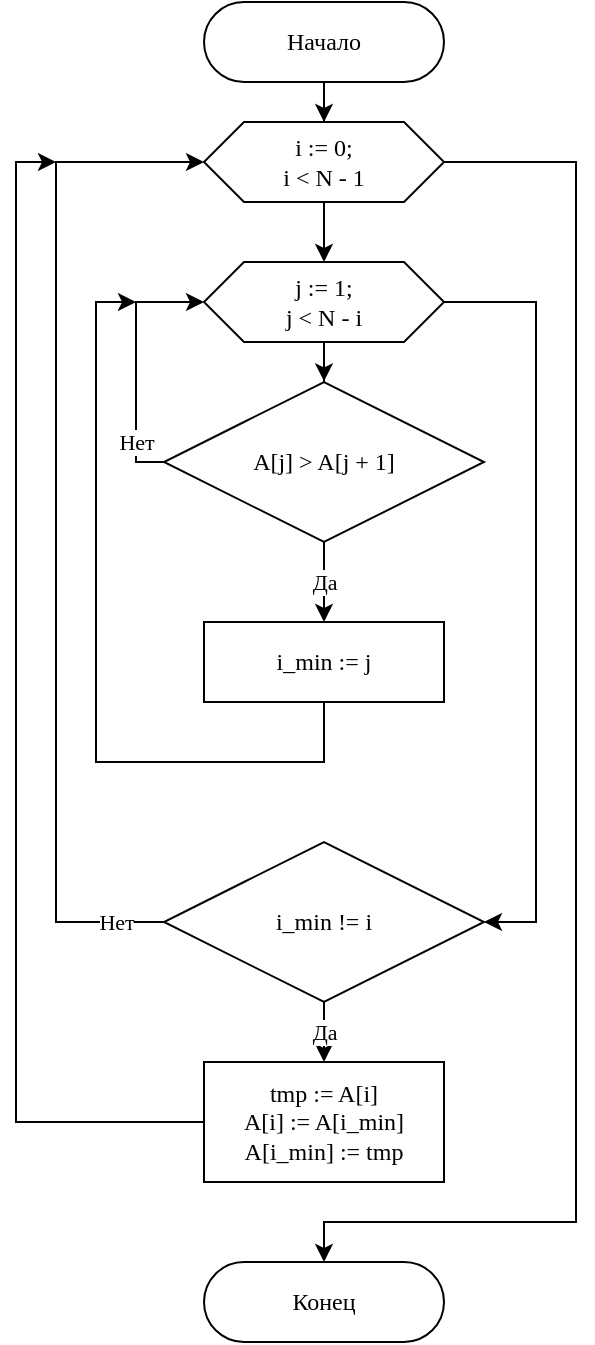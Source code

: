 <mxfile version="14.0.1" type="github">
  <diagram id="jJN2-YR1qqHn-e9BybVK" name="Page-1">
    <mxGraphModel dx="681" dy="482" grid="1" gridSize="10" guides="1" tooltips="1" connect="1" arrows="1" fold="1" page="1" pageScale="1" pageWidth="827" pageHeight="1169" background="none" math="0" shadow="0">
      <root>
        <mxCell id="0" />
        <mxCell id="1" parent="0" />
        <mxCell id="ewhmWZQ15t1gIjezQmMT-1" value="" style="edgeStyle=orthogonalEdgeStyle;rounded=0;orthogonalLoop=1;jettySize=auto;html=1;fontFamily=Consolas;" edge="1" parent="1" source="ewhmWZQ15t1gIjezQmMT-2" target="ewhmWZQ15t1gIjezQmMT-5">
          <mxGeometry relative="1" as="geometry" />
        </mxCell>
        <mxCell id="ewhmWZQ15t1gIjezQmMT-2" value="Начало" style="rounded=1;whiteSpace=wrap;html=1;arcSize=50;fontFamily=Consolas;" vertex="1" parent="1">
          <mxGeometry x="368" y="40" width="120" height="40" as="geometry" />
        </mxCell>
        <mxCell id="ewhmWZQ15t1gIjezQmMT-3" value="" style="edgeStyle=orthogonalEdgeStyle;rounded=0;orthogonalLoop=1;jettySize=auto;html=1;fontFamily=Consolas;entryX=0.5;entryY=0;entryDx=0;entryDy=0;" edge="1" parent="1" source="ewhmWZQ15t1gIjezQmMT-5" target="ewhmWZQ15t1gIjezQmMT-10">
          <mxGeometry relative="1" as="geometry">
            <mxPoint x="428.029" y="160" as="targetPoint" />
          </mxGeometry>
        </mxCell>
        <mxCell id="ewhmWZQ15t1gIjezQmMT-4" style="edgeStyle=orthogonalEdgeStyle;rounded=0;orthogonalLoop=1;jettySize=auto;html=1;fontFamily=Consolas;entryX=0.5;entryY=0;entryDx=0;entryDy=0;" edge="1" parent="1" source="ewhmWZQ15t1gIjezQmMT-5" target="ewhmWZQ15t1gIjezQmMT-21">
          <mxGeometry relative="1" as="geometry">
            <mxPoint x="434" y="670" as="targetPoint" />
            <Array as="points">
              <mxPoint x="554" y="120" />
              <mxPoint x="554" y="650" />
              <mxPoint x="428" y="650" />
            </Array>
          </mxGeometry>
        </mxCell>
        <mxCell id="ewhmWZQ15t1gIjezQmMT-5" value="&lt;div&gt;i := 0;&lt;/div&gt;&lt;div&gt;i &amp;lt; N - 1&lt;/div&gt;" style="shape=hexagon;perimeter=hexagonPerimeter2;whiteSpace=wrap;html=1;fixedSize=1;rounded=1;fontFamily=Consolas;arcSize=0;" vertex="1" parent="1">
          <mxGeometry x="368" y="100" width="120" height="40" as="geometry" />
        </mxCell>
        <mxCell id="ewhmWZQ15t1gIjezQmMT-8" value="" style="edgeStyle=orthogonalEdgeStyle;rounded=0;orthogonalLoop=1;jettySize=auto;html=1;fontFamily=Consolas;entryX=0.5;entryY=-0.004;entryDx=0;entryDy=0;entryPerimeter=0;" edge="1" parent="1" source="ewhmWZQ15t1gIjezQmMT-10" target="ewhmWZQ15t1gIjezQmMT-13">
          <mxGeometry relative="1" as="geometry">
            <mxPoint x="428.0" y="270.0" as="targetPoint" />
            <Array as="points" />
          </mxGeometry>
        </mxCell>
        <mxCell id="ewhmWZQ15t1gIjezQmMT-9" style="edgeStyle=orthogonalEdgeStyle;rounded=0;orthogonalLoop=1;jettySize=auto;html=1;fontFamily=Consolas;entryX=1;entryY=0.5;entryDx=0;entryDy=0;exitX=1;exitY=0.5;exitDx=0;exitDy=0;" edge="1" parent="1" source="ewhmWZQ15t1gIjezQmMT-10" target="ewhmWZQ15t1gIjezQmMT-18">
          <mxGeometry relative="1" as="geometry">
            <mxPoint x="534" y="500" as="targetPoint" />
            <Array as="points">
              <mxPoint x="534" y="190" />
              <mxPoint x="534" y="500" />
            </Array>
          </mxGeometry>
        </mxCell>
        <mxCell id="ewhmWZQ15t1gIjezQmMT-10" value="&lt;div&gt;j := 1;&lt;/div&gt;&lt;div&gt;j &amp;lt; N - i&lt;br&gt;&lt;/div&gt;" style="shape=hexagon;perimeter=hexagonPerimeter2;whiteSpace=wrap;html=1;fixedSize=1;rounded=1;fontFamily=Consolas;arcSize=0;" vertex="1" parent="1">
          <mxGeometry x="368" y="170" width="120" height="40" as="geometry" />
        </mxCell>
        <mxCell id="ewhmWZQ15t1gIjezQmMT-11" value="Да" style="edgeStyle=orthogonalEdgeStyle;rounded=0;orthogonalLoop=1;jettySize=auto;html=1;fontFamily=Consolas;" edge="1" parent="1" source="ewhmWZQ15t1gIjezQmMT-13" target="ewhmWZQ15t1gIjezQmMT-15">
          <mxGeometry relative="1" as="geometry" />
        </mxCell>
        <mxCell id="ewhmWZQ15t1gIjezQmMT-12" value="&lt;div&gt;Нет&lt;/div&gt;" style="edgeStyle=orthogonalEdgeStyle;rounded=0;orthogonalLoop=1;jettySize=auto;html=1;fontFamily=Consolas;entryX=0;entryY=0.5;entryDx=0;entryDy=0;exitX=0;exitY=0.5;exitDx=0;exitDy=0;" edge="1" parent="1" source="ewhmWZQ15t1gIjezQmMT-13" target="ewhmWZQ15t1gIjezQmMT-10">
          <mxGeometry x="-0.625" relative="1" as="geometry">
            <mxPoint x="344" y="120" as="targetPoint" />
            <Array as="points">
              <mxPoint x="334" y="270" />
              <mxPoint x="334" y="190" />
            </Array>
            <mxPoint as="offset" />
          </mxGeometry>
        </mxCell>
        <mxCell id="ewhmWZQ15t1gIjezQmMT-13" value="A[j] &amp;gt; A[j + 1]" style="rhombus;whiteSpace=wrap;html=1;rounded=1;fontFamily=Consolas;arcSize=0;" vertex="1" parent="1">
          <mxGeometry x="348" y="230" width="160" height="80" as="geometry" />
        </mxCell>
        <mxCell id="ewhmWZQ15t1gIjezQmMT-14" style="edgeStyle=orthogonalEdgeStyle;rounded=0;orthogonalLoop=1;jettySize=auto;html=1;fontFamily=Consolas;" edge="1" parent="1" source="ewhmWZQ15t1gIjezQmMT-15">
          <mxGeometry relative="1" as="geometry">
            <mxPoint x="334" y="190" as="targetPoint" />
            <Array as="points">
              <mxPoint x="428" y="420" />
              <mxPoint x="314" y="420" />
              <mxPoint x="314" y="190" />
              <mxPoint x="334" y="190" />
            </Array>
          </mxGeometry>
        </mxCell>
        <mxCell id="ewhmWZQ15t1gIjezQmMT-15" value="i_min := j" style="whiteSpace=wrap;html=1;rounded=1;fontFamily=Consolas;arcSize=0;" vertex="1" parent="1">
          <mxGeometry x="368" y="350" width="120" height="40" as="geometry" />
        </mxCell>
        <mxCell id="ewhmWZQ15t1gIjezQmMT-16" value="Да" style="edgeStyle=orthogonalEdgeStyle;rounded=0;orthogonalLoop=1;jettySize=auto;html=1;fontFamily=Consolas;" edge="1" parent="1" source="ewhmWZQ15t1gIjezQmMT-18" target="ewhmWZQ15t1gIjezQmMT-20">
          <mxGeometry relative="1" as="geometry" />
        </mxCell>
        <mxCell id="ewhmWZQ15t1gIjezQmMT-17" value="&lt;div&gt;Нет&lt;/div&gt;" style="edgeStyle=orthogonalEdgeStyle;rounded=0;orthogonalLoop=1;jettySize=auto;html=1;entryX=0;entryY=0.5;entryDx=0;entryDy=0;fontFamily=Consolas;" edge="1" parent="1" source="ewhmWZQ15t1gIjezQmMT-18" target="ewhmWZQ15t1gIjezQmMT-5">
          <mxGeometry x="-0.905" relative="1" as="geometry">
            <Array as="points">
              <mxPoint x="294" y="500" />
              <mxPoint x="294" y="120" />
            </Array>
            <mxPoint as="offset" />
          </mxGeometry>
        </mxCell>
        <mxCell id="ewhmWZQ15t1gIjezQmMT-18" value="i_min != i" style="rhombus;whiteSpace=wrap;html=1;rounded=1;fontFamily=Consolas;arcSize=0;" vertex="1" parent="1">
          <mxGeometry x="348" y="460" width="160" height="80" as="geometry" />
        </mxCell>
        <mxCell id="ewhmWZQ15t1gIjezQmMT-19" style="edgeStyle=orthogonalEdgeStyle;rounded=0;orthogonalLoop=1;jettySize=auto;html=1;fontFamily=Consolas;" edge="1" parent="1" source="ewhmWZQ15t1gIjezQmMT-20">
          <mxGeometry relative="1" as="geometry">
            <mxPoint x="294" y="120" as="targetPoint" />
            <Array as="points">
              <mxPoint x="274" y="600" />
              <mxPoint x="274" y="120" />
            </Array>
          </mxGeometry>
        </mxCell>
        <mxCell id="ewhmWZQ15t1gIjezQmMT-20" value="&lt;div&gt;tmp := A[i]&lt;/div&gt;&lt;div&gt;A[i] := A[i_min]&lt;/div&gt;&lt;div&gt;A[i_min] := tmp&lt;br&gt;&lt;/div&gt;" style="whiteSpace=wrap;html=1;rounded=1;fontFamily=Consolas;arcSize=0;" vertex="1" parent="1">
          <mxGeometry x="368" y="570" width="120" height="60" as="geometry" />
        </mxCell>
        <mxCell id="ewhmWZQ15t1gIjezQmMT-21" value="Конец" style="rounded=1;whiteSpace=wrap;html=1;arcSize=50;fontFamily=Consolas;" vertex="1" parent="1">
          <mxGeometry x="368" y="670" width="120" height="40" as="geometry" />
        </mxCell>
      </root>
    </mxGraphModel>
  </diagram>
</mxfile>
